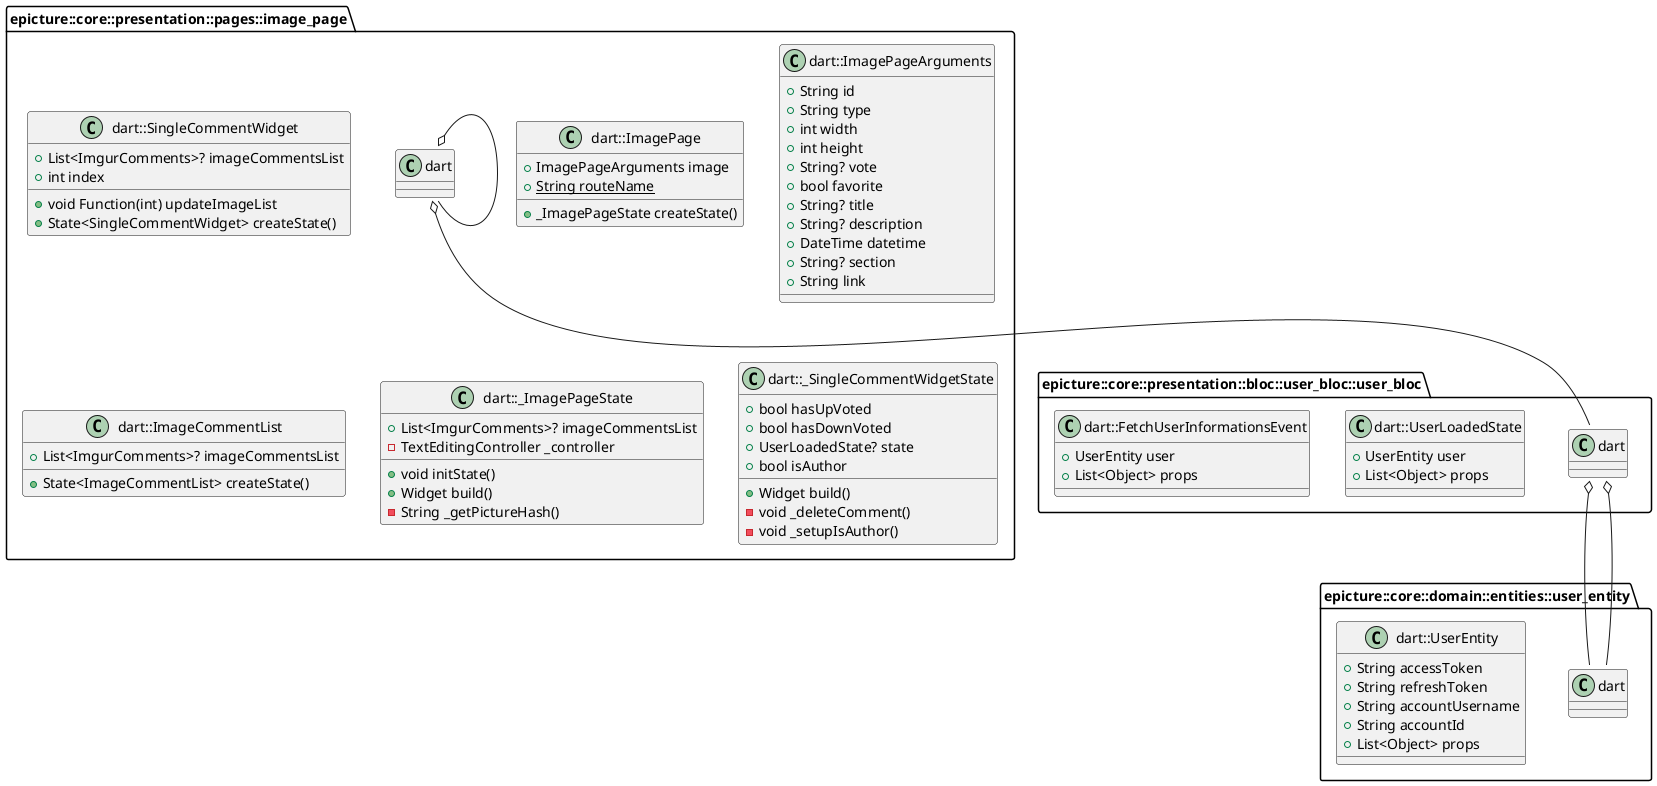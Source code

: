 @startuml ImagePage
"epicture::core::presentation::pages::image_page.dart::ImagePage" o-- "epicture::core::presentation::pages::image_page.dart::ImagePageArguments"

class "epicture::core::presentation::pages::image_page.dart::SingleCommentWidget" {
  +List<ImgurComments>? imageCommentsList
  +void Function(int) updateImageList
  +int index
  +State<SingleCommentWidget> createState()
}

class "epicture::core::presentation::pages::image_page.dart::ImagePage" {
  +ImagePageArguments image
  {static} +String routeName
  +_ImagePageState createState()
}

class "epicture::core::presentation::pages::image_page.dart::ImagePageArguments" {
  +String id
  +String type
  +int width
  +int height
  +String? vote
  +bool favorite
  +String? title
  +String? description
  +DateTime datetime
  +String? section
  +String link
}

class "epicture::core::presentation::pages::image_page.dart::ImageCommentList" {
  +List<ImgurComments>? imageCommentsList
  +State<ImageCommentList> createState()
}

class "epicture::core::presentation::pages::image_page.dart::_ImagePageState" {
  +List<ImgurComments>? imageCommentsList
  -TextEditingController _controller
  +void initState()
  +Widget build()
  -String _getPictureHash()
}

class "epicture::core::presentation::pages::image_page.dart::_SingleCommentWidgetState" {
  +bool hasUpVoted
  +bool hasDownVoted
  +UserLoadedState? state
  +bool isAuthor
  +Widget build()
  -void _deleteComment()
  -void _setupIsAuthor()
}

"epicture::core::presentation::pages::image_page.dart::_SingleCommentWidgetState" o-- "epicture::core::presentation::bloc::user_bloc::user_bloc.dart::UserLoadedState"

class "epicture::core::presentation::bloc::user_bloc::user_bloc.dart::UserLoadedState" {
  +UserEntity user
  +List<Object> props
}

class "epicture::core::presentation::bloc::user_bloc::user_bloc.dart::FetchUserInformationsEvent" {
  +UserEntity user
  +List<Object> props
}

"epicture::core::presentation::bloc::user_bloc::user_bloc.dart::FetchUserInformationsEvent" o-- "epicture::core::domain::entities::user_entity.dart::UserEntity"
"epicture::core::presentation::bloc::user_bloc::user_bloc.dart::UserLoadedState" o-- "epicture::core::domain::entities::user_entity.dart::UserEntity"

class "epicture::core::domain::entities::user_entity.dart::UserEntity" {
  +String accessToken
  +String refreshToken
  +String accountUsername
  +String accountId
  +List<Object> props
}

@enduml
